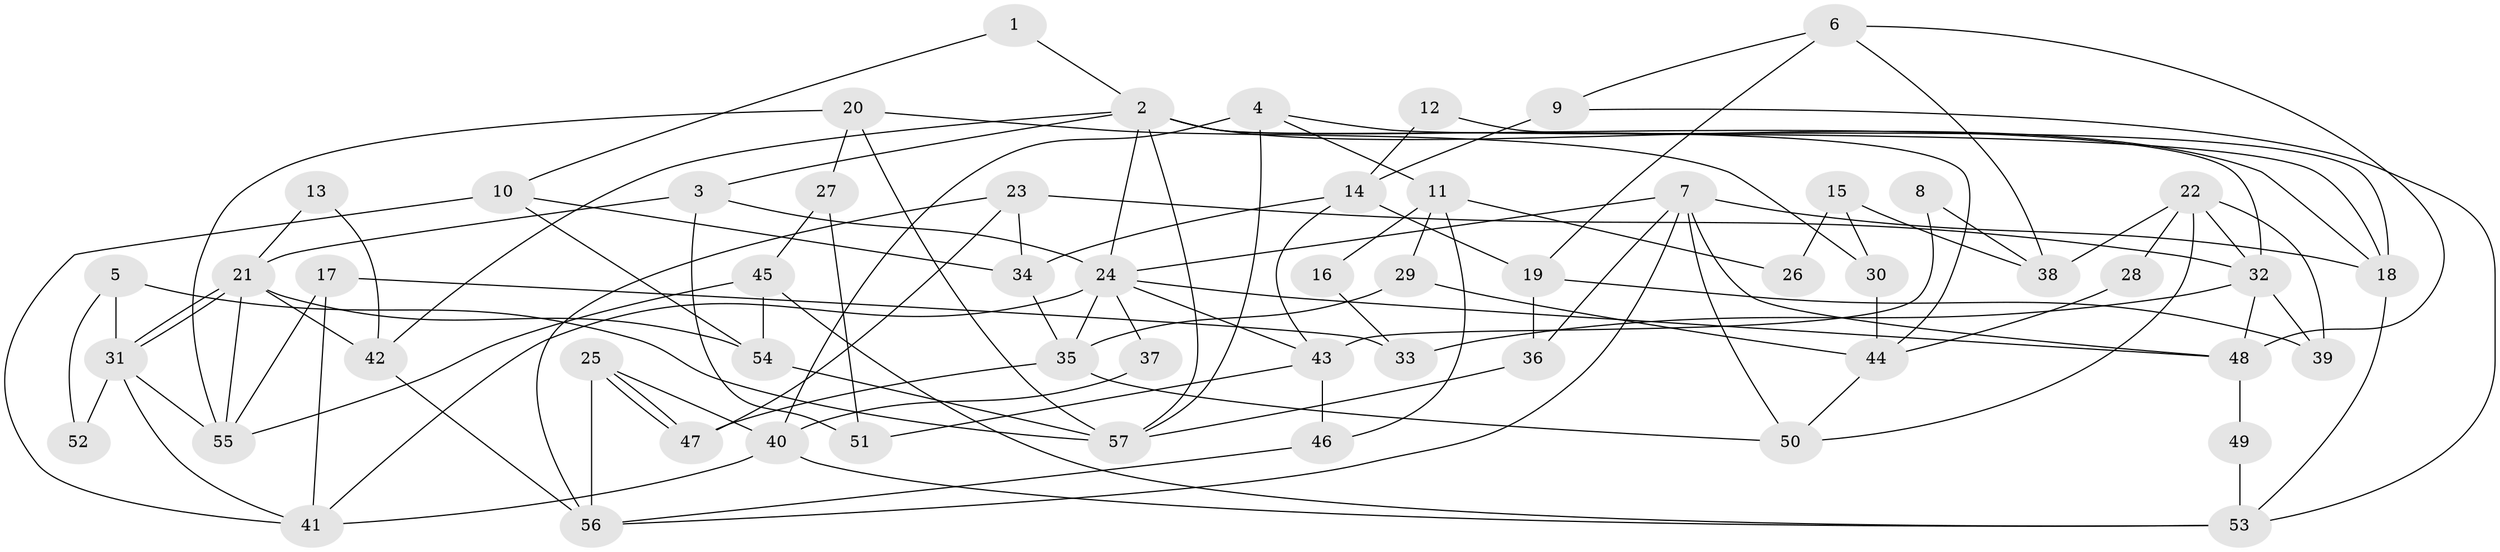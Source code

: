 // Generated by graph-tools (version 1.1) at 2025/11/02/27/25 16:11:20]
// undirected, 57 vertices, 114 edges
graph export_dot {
graph [start="1"]
  node [color=gray90,style=filled];
  1;
  2;
  3;
  4;
  5;
  6;
  7;
  8;
  9;
  10;
  11;
  12;
  13;
  14;
  15;
  16;
  17;
  18;
  19;
  20;
  21;
  22;
  23;
  24;
  25;
  26;
  27;
  28;
  29;
  30;
  31;
  32;
  33;
  34;
  35;
  36;
  37;
  38;
  39;
  40;
  41;
  42;
  43;
  44;
  45;
  46;
  47;
  48;
  49;
  50;
  51;
  52;
  53;
  54;
  55;
  56;
  57;
  1 -- 2;
  1 -- 10;
  2 -- 42;
  2 -- 24;
  2 -- 3;
  2 -- 18;
  2 -- 32;
  2 -- 44;
  2 -- 57;
  3 -- 24;
  3 -- 21;
  3 -- 51;
  4 -- 40;
  4 -- 57;
  4 -- 11;
  4 -- 18;
  5 -- 31;
  5 -- 57;
  5 -- 52;
  6 -- 48;
  6 -- 9;
  6 -- 19;
  6 -- 38;
  7 -- 50;
  7 -- 18;
  7 -- 24;
  7 -- 36;
  7 -- 48;
  7 -- 56;
  8 -- 43;
  8 -- 38;
  9 -- 53;
  9 -- 14;
  10 -- 34;
  10 -- 54;
  10 -- 41;
  11 -- 29;
  11 -- 16;
  11 -- 26;
  11 -- 46;
  12 -- 14;
  12 -- 18;
  13 -- 21;
  13 -- 42;
  14 -- 43;
  14 -- 34;
  14 -- 19;
  15 -- 38;
  15 -- 30;
  15 -- 26;
  16 -- 33;
  17 -- 41;
  17 -- 55;
  17 -- 33;
  18 -- 53;
  19 -- 36;
  19 -- 39;
  20 -- 55;
  20 -- 57;
  20 -- 27;
  20 -- 30;
  21 -- 31;
  21 -- 31;
  21 -- 42;
  21 -- 54;
  21 -- 55;
  22 -- 32;
  22 -- 39;
  22 -- 28;
  22 -- 38;
  22 -- 50;
  23 -- 32;
  23 -- 56;
  23 -- 34;
  23 -- 47;
  24 -- 41;
  24 -- 35;
  24 -- 37;
  24 -- 43;
  24 -- 48;
  25 -- 47;
  25 -- 47;
  25 -- 56;
  25 -- 40;
  27 -- 45;
  27 -- 51;
  28 -- 44;
  29 -- 35;
  29 -- 44;
  30 -- 44;
  31 -- 41;
  31 -- 52;
  31 -- 55;
  32 -- 48;
  32 -- 33;
  32 -- 39;
  34 -- 35;
  35 -- 47;
  35 -- 50;
  36 -- 57;
  37 -- 40;
  40 -- 53;
  40 -- 41;
  42 -- 56;
  43 -- 51;
  43 -- 46;
  44 -- 50;
  45 -- 55;
  45 -- 54;
  45 -- 53;
  46 -- 56;
  48 -- 49;
  49 -- 53;
  54 -- 57;
}
